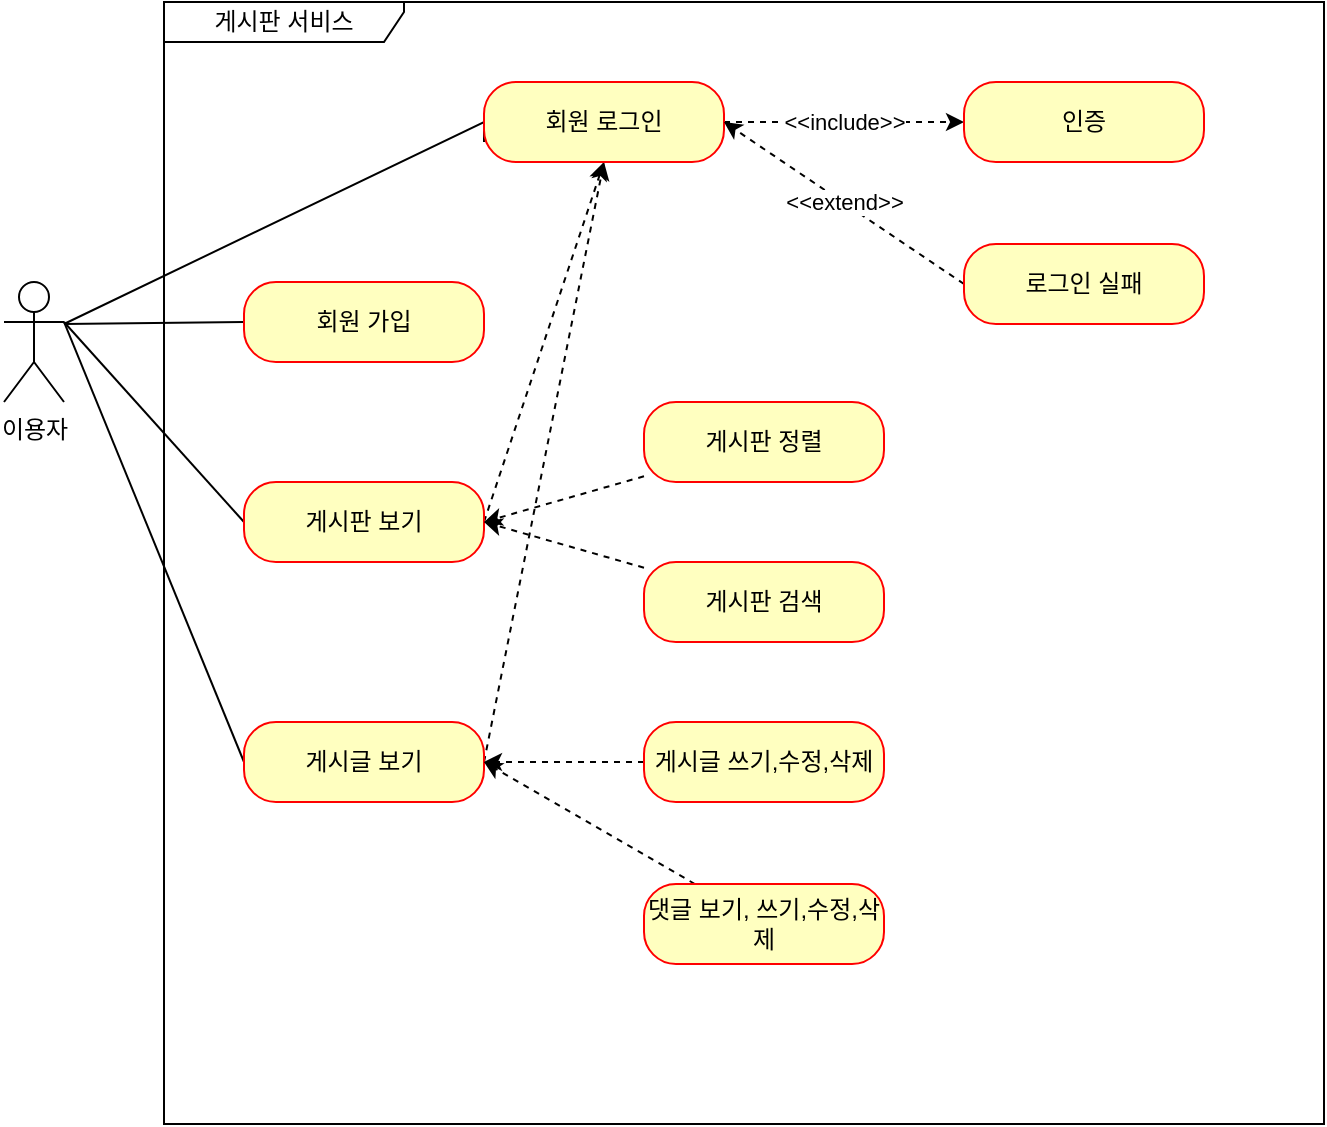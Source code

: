 <mxfile version="20.7.4" type="github">
  <diagram id="L74kUrelyIVMQc-fVJK_" name="페이지-1">
    <mxGraphModel dx="1050" dy="581" grid="1" gridSize="10" guides="1" tooltips="1" connect="1" arrows="1" fold="1" page="1" pageScale="1" pageWidth="827" pageHeight="1169" math="0" shadow="0">
      <root>
        <mxCell id="0" />
        <mxCell id="1" parent="0" />
        <mxCell id="7B3xYC_nFqcr6XeB4f-p-1" value="이용자" style="shape=umlActor;verticalLabelPosition=bottom;verticalAlign=top;html=1;" vertex="1" parent="1">
          <mxGeometry x="40" y="219" width="30" height="60" as="geometry" />
        </mxCell>
        <mxCell id="7B3xYC_nFqcr6XeB4f-p-2" value="게시판 서비스" style="shape=umlFrame;whiteSpace=wrap;html=1;width=120;height=20;" vertex="1" parent="1">
          <mxGeometry x="120" y="79" width="580" height="561" as="geometry" />
        </mxCell>
        <mxCell id="7B3xYC_nFqcr6XeB4f-p-15" style="rounded=0;orthogonalLoop=1;jettySize=auto;html=1;exitX=0;exitY=0.5;exitDx=0;exitDy=0;endArrow=none;endFill=0;" edge="1" parent="1" source="7B3xYC_nFqcr6XeB4f-p-4">
          <mxGeometry relative="1" as="geometry">
            <mxPoint x="70" y="240" as="targetPoint" />
          </mxGeometry>
        </mxCell>
        <mxCell id="7B3xYC_nFqcr6XeB4f-p-4" value="회원 가입" style="rounded=1;whiteSpace=wrap;html=1;arcSize=40;fontColor=#000000;fillColor=#ffffc0;strokeColor=#ff0000;" vertex="1" parent="1">
          <mxGeometry x="160" y="219" width="120" height="40" as="geometry" />
        </mxCell>
        <mxCell id="7B3xYC_nFqcr6XeB4f-p-17" style="edgeStyle=none;rounded=0;orthogonalLoop=1;jettySize=auto;html=1;entryX=1;entryY=0.333;entryDx=0;entryDy=0;entryPerimeter=0;endArrow=none;endFill=0;exitX=0;exitY=0.5;exitDx=0;exitDy=0;" edge="1" parent="1" source="7B3xYC_nFqcr6XeB4f-p-6" target="7B3xYC_nFqcr6XeB4f-p-1">
          <mxGeometry relative="1" as="geometry" />
        </mxCell>
        <mxCell id="7B3xYC_nFqcr6XeB4f-p-23" style="edgeStyle=none;rounded=0;orthogonalLoop=1;jettySize=auto;html=1;entryX=0.5;entryY=1;entryDx=0;entryDy=0;dashed=1;endArrow=classic;endFill=1;exitX=1;exitY=0.5;exitDx=0;exitDy=0;" edge="1" parent="1" source="7B3xYC_nFqcr6XeB4f-p-6" target="7B3xYC_nFqcr6XeB4f-p-8">
          <mxGeometry relative="1" as="geometry" />
        </mxCell>
        <mxCell id="7B3xYC_nFqcr6XeB4f-p-6" value="게시판 보기" style="rounded=1;whiteSpace=wrap;html=1;arcSize=40;fontColor=#000000;fillColor=#ffffc0;strokeColor=#ff0000;" vertex="1" parent="1">
          <mxGeometry x="160" y="319" width="120" height="40" as="geometry" />
        </mxCell>
        <mxCell id="7B3xYC_nFqcr6XeB4f-p-18" style="edgeStyle=none;rounded=0;orthogonalLoop=1;jettySize=auto;html=1;entryX=1;entryY=0.333;entryDx=0;entryDy=0;entryPerimeter=0;endArrow=none;endFill=0;exitX=0;exitY=0.5;exitDx=0;exitDy=0;" edge="1" parent="1" source="7B3xYC_nFqcr6XeB4f-p-7" target="7B3xYC_nFqcr6XeB4f-p-1">
          <mxGeometry relative="1" as="geometry" />
        </mxCell>
        <mxCell id="7B3xYC_nFqcr6XeB4f-p-24" style="edgeStyle=none;rounded=0;orthogonalLoop=1;jettySize=auto;html=1;entryX=0.5;entryY=1;entryDx=0;entryDy=0;dashed=1;endArrow=classic;endFill=1;exitX=1;exitY=0.5;exitDx=0;exitDy=0;" edge="1" parent="1" source="7B3xYC_nFqcr6XeB4f-p-7" target="7B3xYC_nFqcr6XeB4f-p-8">
          <mxGeometry relative="1" as="geometry" />
        </mxCell>
        <mxCell id="7B3xYC_nFqcr6XeB4f-p-7" value="게시글 보기" style="rounded=1;whiteSpace=wrap;html=1;arcSize=40;fontColor=#000000;fillColor=#ffffc0;strokeColor=#ff0000;" vertex="1" parent="1">
          <mxGeometry x="160" y="439" width="120" height="40" as="geometry" />
        </mxCell>
        <mxCell id="7B3xYC_nFqcr6XeB4f-p-16" style="edgeStyle=none;rounded=0;orthogonalLoop=1;jettySize=auto;html=1;endArrow=none;endFill=0;exitX=0;exitY=0.75;exitDx=0;exitDy=0;" edge="1" parent="1" source="7B3xYC_nFqcr6XeB4f-p-8">
          <mxGeometry relative="1" as="geometry">
            <mxPoint x="70" y="240" as="targetPoint" />
            <Array as="points">
              <mxPoint x="280" y="139" />
            </Array>
          </mxGeometry>
        </mxCell>
        <mxCell id="7B3xYC_nFqcr6XeB4f-p-20" value="&amp;lt;&amp;lt;include&amp;gt;&amp;gt;" style="edgeStyle=none;rounded=0;orthogonalLoop=1;jettySize=auto;html=1;endArrow=classic;endFill=1;dashed=1;" edge="1" parent="1" source="7B3xYC_nFqcr6XeB4f-p-8" target="7B3xYC_nFqcr6XeB4f-p-9">
          <mxGeometry relative="1" as="geometry" />
        </mxCell>
        <mxCell id="7B3xYC_nFqcr6XeB4f-p-8" value="회원 로그인" style="rounded=1;whiteSpace=wrap;html=1;arcSize=40;fontColor=#000000;fillColor=#ffffc0;strokeColor=#ff0000;" vertex="1" parent="1">
          <mxGeometry x="280" y="119" width="120" height="40" as="geometry" />
        </mxCell>
        <mxCell id="7B3xYC_nFqcr6XeB4f-p-9" value="인증" style="rounded=1;whiteSpace=wrap;html=1;arcSize=40;fontColor=#000000;fillColor=#ffffc0;strokeColor=#ff0000;" vertex="1" parent="1">
          <mxGeometry x="520" y="119" width="120" height="40" as="geometry" />
        </mxCell>
        <mxCell id="7B3xYC_nFqcr6XeB4f-p-22" value="&amp;lt;&amp;lt;extend&amp;gt;&amp;gt;" style="edgeStyle=none;rounded=0;orthogonalLoop=1;jettySize=auto;html=1;exitX=0;exitY=0.5;exitDx=0;exitDy=0;entryX=1;entryY=0.5;entryDx=0;entryDy=0;dashed=1;endArrow=classic;endFill=1;" edge="1" parent="1" source="7B3xYC_nFqcr6XeB4f-p-10" target="7B3xYC_nFqcr6XeB4f-p-8">
          <mxGeometry relative="1" as="geometry" />
        </mxCell>
        <mxCell id="7B3xYC_nFqcr6XeB4f-p-10" value="로그인 실패" style="rounded=1;whiteSpace=wrap;html=1;arcSize=40;fontColor=#000000;fillColor=#ffffc0;strokeColor=#ff0000;" vertex="1" parent="1">
          <mxGeometry x="520" y="200" width="120" height="40" as="geometry" />
        </mxCell>
        <mxCell id="7B3xYC_nFqcr6XeB4f-p-25" style="edgeStyle=none;rounded=0;orthogonalLoop=1;jettySize=auto;html=1;entryX=1;entryY=0.5;entryDx=0;entryDy=0;dashed=1;endArrow=classic;endFill=1;" edge="1" parent="1" source="7B3xYC_nFqcr6XeB4f-p-11" target="7B3xYC_nFqcr6XeB4f-p-6">
          <mxGeometry relative="1" as="geometry" />
        </mxCell>
        <mxCell id="7B3xYC_nFqcr6XeB4f-p-11" value="게시판 정렬" style="rounded=1;whiteSpace=wrap;html=1;arcSize=40;fontColor=#000000;fillColor=#ffffc0;strokeColor=#ff0000;" vertex="1" parent="1">
          <mxGeometry x="360" y="279" width="120" height="40" as="geometry" />
        </mxCell>
        <mxCell id="7B3xYC_nFqcr6XeB4f-p-26" style="edgeStyle=none;rounded=0;orthogonalLoop=1;jettySize=auto;html=1;entryX=1;entryY=0.5;entryDx=0;entryDy=0;dashed=1;endArrow=classic;endFill=1;" edge="1" parent="1" source="7B3xYC_nFqcr6XeB4f-p-12" target="7B3xYC_nFqcr6XeB4f-p-6">
          <mxGeometry relative="1" as="geometry" />
        </mxCell>
        <mxCell id="7B3xYC_nFqcr6XeB4f-p-12" value="게시판 검색" style="rounded=1;whiteSpace=wrap;html=1;arcSize=40;fontColor=#000000;fillColor=#ffffc0;strokeColor=#ff0000;" vertex="1" parent="1">
          <mxGeometry x="360" y="359" width="120" height="40" as="geometry" />
        </mxCell>
        <mxCell id="7B3xYC_nFqcr6XeB4f-p-27" style="edgeStyle=none;rounded=0;orthogonalLoop=1;jettySize=auto;html=1;dashed=1;endArrow=classic;endFill=1;" edge="1" parent="1" source="7B3xYC_nFqcr6XeB4f-p-13" target="7B3xYC_nFqcr6XeB4f-p-7">
          <mxGeometry relative="1" as="geometry" />
        </mxCell>
        <mxCell id="7B3xYC_nFqcr6XeB4f-p-13" value="게시글 쓰기,수정,삭제" style="rounded=1;whiteSpace=wrap;html=1;arcSize=40;fontColor=#000000;fillColor=#ffffc0;strokeColor=#ff0000;" vertex="1" parent="1">
          <mxGeometry x="360" y="439" width="120" height="40" as="geometry" />
        </mxCell>
        <mxCell id="7B3xYC_nFqcr6XeB4f-p-28" style="edgeStyle=none;rounded=0;orthogonalLoop=1;jettySize=auto;html=1;entryX=1;entryY=0.5;entryDx=0;entryDy=0;dashed=1;endArrow=classic;endFill=1;" edge="1" parent="1" source="7B3xYC_nFqcr6XeB4f-p-14" target="7B3xYC_nFqcr6XeB4f-p-7">
          <mxGeometry relative="1" as="geometry" />
        </mxCell>
        <mxCell id="7B3xYC_nFqcr6XeB4f-p-14" value="댓글 보기, 쓰기,수정,삭제" style="rounded=1;whiteSpace=wrap;html=1;arcSize=40;fontColor=#000000;fillColor=#ffffc0;strokeColor=#ff0000;" vertex="1" parent="1">
          <mxGeometry x="360" y="520" width="120" height="40" as="geometry" />
        </mxCell>
      </root>
    </mxGraphModel>
  </diagram>
</mxfile>
